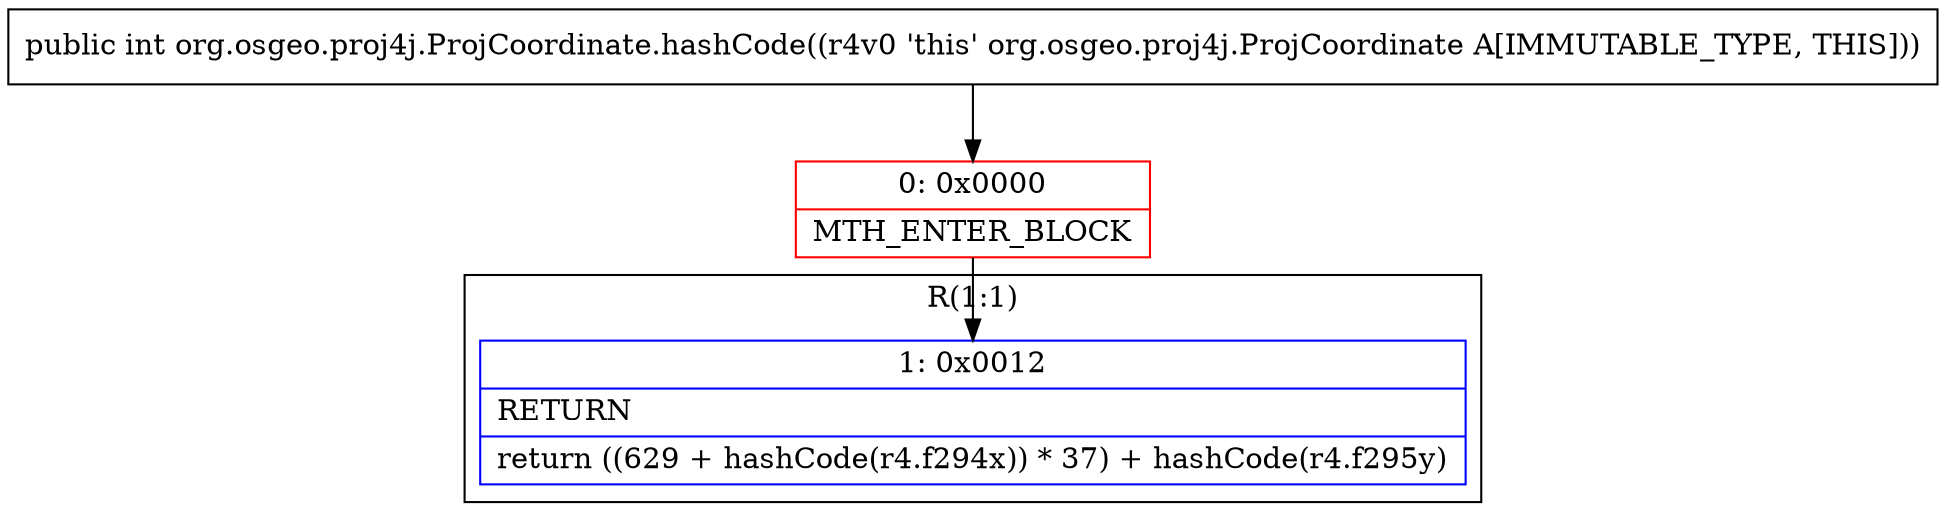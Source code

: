 digraph "CFG fororg.osgeo.proj4j.ProjCoordinate.hashCode()I" {
subgraph cluster_Region_954266570 {
label = "R(1:1)";
node [shape=record,color=blue];
Node_1 [shape=record,label="{1\:\ 0x0012|RETURN\l|return ((629 + hashCode(r4.f294x)) * 37) + hashCode(r4.f295y)\l}"];
}
Node_0 [shape=record,color=red,label="{0\:\ 0x0000|MTH_ENTER_BLOCK\l}"];
MethodNode[shape=record,label="{public int org.osgeo.proj4j.ProjCoordinate.hashCode((r4v0 'this' org.osgeo.proj4j.ProjCoordinate A[IMMUTABLE_TYPE, THIS])) }"];
MethodNode -> Node_0;
Node_0 -> Node_1;
}

